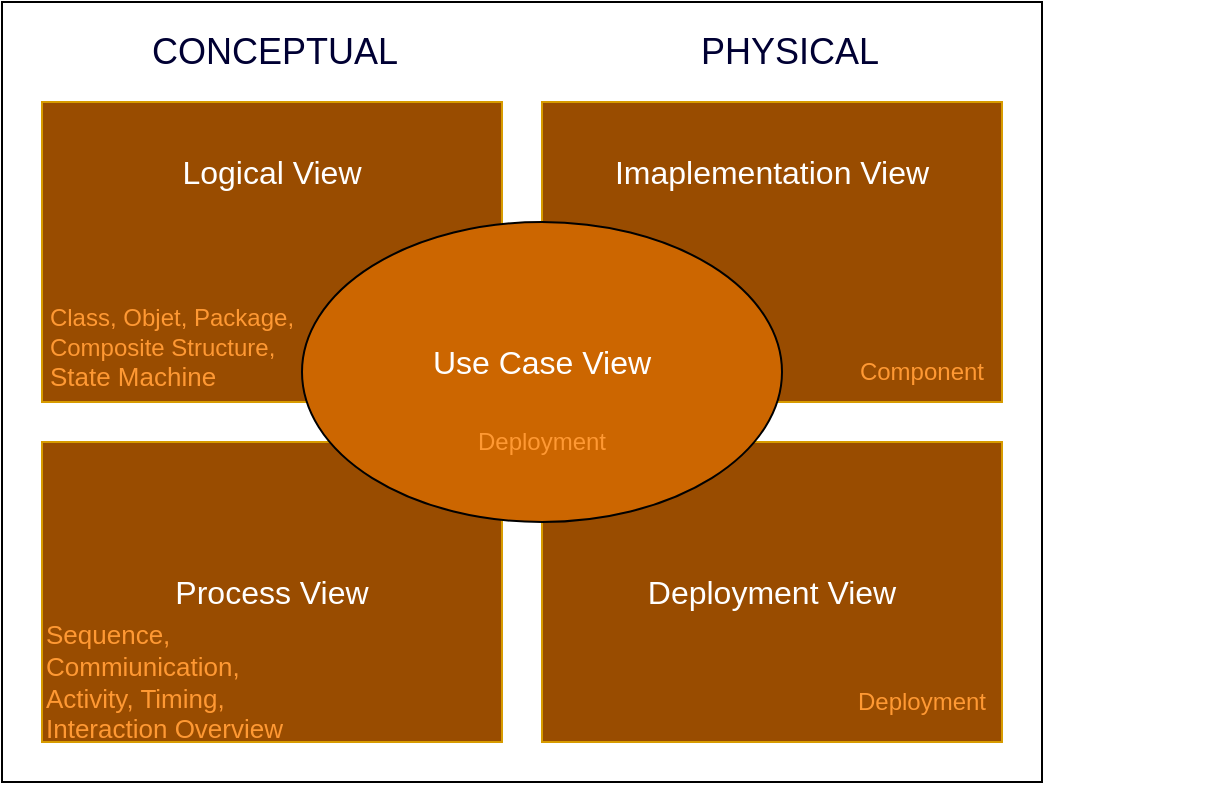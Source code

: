<mxfile version="24.8.3">
  <diagram name="第 1 页" id="0SwpVHxCNwLVzRSgOt-4">
    <mxGraphModel grid="1" page="1" gridSize="10" guides="1" tooltips="1" connect="1" arrows="1" fold="1" pageScale="1" pageWidth="827" pageHeight="1169" math="0" shadow="0">
      <root>
        <mxCell id="0" />
        <mxCell id="1" parent="0" />
        <mxCell id="bt8ulYBIIo1KJCp0RlWx-1" value="" style="rounded=0;whiteSpace=wrap;html=1;fillColor=#FFFFFF;fontColor=#FFFFFF;" vertex="1" parent="1">
          <mxGeometry x="20" y="50" width="520" height="390" as="geometry" />
        </mxCell>
        <mxCell id="nC2gwOPDQhJBuRKp2lCG-8" value="" style="verticalLabelPosition=bottom;verticalAlign=top;html=1;shape=mxgraph.basic.wave2;dy=0.3;strokeColor=default;strokeWidth=1;" vertex="1" parent="1">
          <mxGeometry x="530" y="230" width="100" as="geometry" />
        </mxCell>
        <mxCell id="vWZLC8sISIFWDycgHZcG-6" value="" style="rounded=0;whiteSpace=wrap;html=1;fillColor=#994C00;strokeColor=#d79b00;" vertex="1" parent="1">
          <mxGeometry x="40" y="100" width="230" height="150" as="geometry" />
        </mxCell>
        <mxCell id="vWZLC8sISIFWDycgHZcG-7" value="" style="rounded=0;whiteSpace=wrap;html=1;fillColor=#994C00;strokeColor=#d79b00;" vertex="1" parent="1">
          <mxGeometry x="40" y="270" width="230" height="150" as="geometry" />
        </mxCell>
        <mxCell id="vWZLC8sISIFWDycgHZcG-8" value="" style="rounded=0;whiteSpace=wrap;html=1;fillColor=#994C00;strokeColor=#d79b00;" vertex="1" parent="1">
          <mxGeometry x="290" y="270" width="230" height="150" as="geometry" />
        </mxCell>
        <mxCell id="vWZLC8sISIFWDycgHZcG-9" value="" style="rounded=0;whiteSpace=wrap;html=1;fillColor=#994C00;strokeColor=#d79b00;" vertex="1" parent="1">
          <mxGeometry x="290" y="100" width="230" height="150" as="geometry" />
        </mxCell>
        <mxCell id="vWZLC8sISIFWDycgHZcG-4" value="" style="ellipse;whiteSpace=wrap;html=1;fillColor=#CC6600;" vertex="1" parent="1">
          <mxGeometry x="170" y="160" width="240" height="150" as="geometry" />
        </mxCell>
        <mxCell id="vWZLC8sISIFWDycgHZcG-10" value="CONCEPTUAL" style="text;html=1;align=center;verticalAlign=middle;whiteSpace=wrap;rounded=0;fontSize=18;fontColor=#000033;" vertex="1" parent="1">
          <mxGeometry x="100" y="60" width="112.5" height="30" as="geometry" />
        </mxCell>
        <mxCell id="vWZLC8sISIFWDycgHZcG-11" value="PHYSICAL" style="text;html=1;align=center;verticalAlign=middle;whiteSpace=wrap;rounded=0;fontSize=18;fontColor=#000033;" vertex="1" parent="1">
          <mxGeometry x="384" y="60" width="60" height="30" as="geometry" />
        </mxCell>
        <mxCell id="vWZLC8sISIFWDycgHZcG-12" value="Logical View" style="text;html=1;align=center;verticalAlign=middle;whiteSpace=wrap;rounded=0;fontSize=16;fontColor=#FFFFFF;" vertex="1" parent="1">
          <mxGeometry x="40" y="120" width="230" height="30" as="geometry" />
        </mxCell>
        <mxCell id="vWZLC8sISIFWDycgHZcG-13" value="Deployment View" style="text;html=1;align=center;verticalAlign=middle;whiteSpace=wrap;rounded=0;fontSize=16;labelBackgroundColor=none;fontColor=#FFFFFF;" vertex="1" parent="1">
          <mxGeometry x="290" y="330" width="230" height="30" as="geometry" />
        </mxCell>
        <mxCell id="vWZLC8sISIFWDycgHZcG-14" value="Process View" style="text;html=1;align=center;verticalAlign=middle;whiteSpace=wrap;rounded=0;fontSize=16;fontColor=#FFFFFF;" vertex="1" parent="1">
          <mxGeometry x="40" y="330" width="230" height="30" as="geometry" />
        </mxCell>
        <mxCell id="vWZLC8sISIFWDycgHZcG-15" value="Imaplementation View" style="text;html=1;align=center;verticalAlign=middle;whiteSpace=wrap;rounded=0;fontSize=16;fontColor=#FFFFFF;" vertex="1" parent="1">
          <mxGeometry x="290" y="120" width="230" height="30" as="geometry" />
        </mxCell>
        <mxCell id="vWZLC8sISIFWDycgHZcG-16" value="Class, Objet, Package,&lt;div style=&quot;text-align: left;&quot;&gt;Composite Structure,&lt;/div&gt;&lt;div style=&quot;text-align: left; font-size: 13px;&quot;&gt;State Machine&lt;/div&gt;&lt;div&gt;&lt;br&gt;&lt;/div&gt;" style="text;html=1;align=center;verticalAlign=middle;whiteSpace=wrap;rounded=0;fontColor=#FF9933;" vertex="1" parent="1">
          <mxGeometry x="40" y="200" width="130" height="60" as="geometry" />
        </mxCell>
        <mxCell id="vWZLC8sISIFWDycgHZcG-17" value="Component" style="text;html=1;align=center;verticalAlign=middle;whiteSpace=wrap;rounded=0;fontColor=#FF9933;" vertex="1" parent="1">
          <mxGeometry x="420" y="205" width="120" height="60" as="geometry" />
        </mxCell>
        <mxCell id="vWZLC8sISIFWDycgHZcG-18" value="Deployment" style="text;html=1;align=center;verticalAlign=middle;whiteSpace=wrap;rounded=0;fontColor=#FF9933;" vertex="1" parent="1">
          <mxGeometry x="420" y="370" width="120" height="60" as="geometry" />
        </mxCell>
        <mxCell id="vWZLC8sISIFWDycgHZcG-19" value="&lt;font style=&quot;font-size: 13px;&quot;&gt;Sequence, Commiunication,&lt;/font&gt;&lt;div&gt;&lt;font style=&quot;font-size: 13px;&quot;&gt;Activity, Timing,&amp;nbsp;&lt;/font&gt;&lt;/div&gt;&lt;div&gt;&lt;font style=&quot;font-size: 13px;&quot;&gt;Interaction Overview&lt;/font&gt;&lt;/div&gt;" style="text;html=1;align=left;verticalAlign=middle;whiteSpace=wrap;rounded=0;fontColor=#FF9933;" vertex="1" parent="1">
          <mxGeometry x="40" y="360" width="130" height="60" as="geometry" />
        </mxCell>
        <mxCell id="vWZLC8sISIFWDycgHZcG-20" value="Use Case View" style="text;html=1;align=center;verticalAlign=middle;whiteSpace=wrap;rounded=0;fontSize=16;labelBackgroundColor=none;fontColor=#FFFFFF;" vertex="1" parent="1">
          <mxGeometry x="175" y="215" width="230" height="30" as="geometry" />
        </mxCell>
        <mxCell id="vWZLC8sISIFWDycgHZcG-21" value="Deployment" style="text;html=1;align=center;verticalAlign=middle;whiteSpace=wrap;rounded=0;fontColor=#FF9933;" vertex="1" parent="1">
          <mxGeometry x="225" y="240" width="130" height="60" as="geometry" />
        </mxCell>
      </root>
    </mxGraphModel>
  </diagram>
</mxfile>
